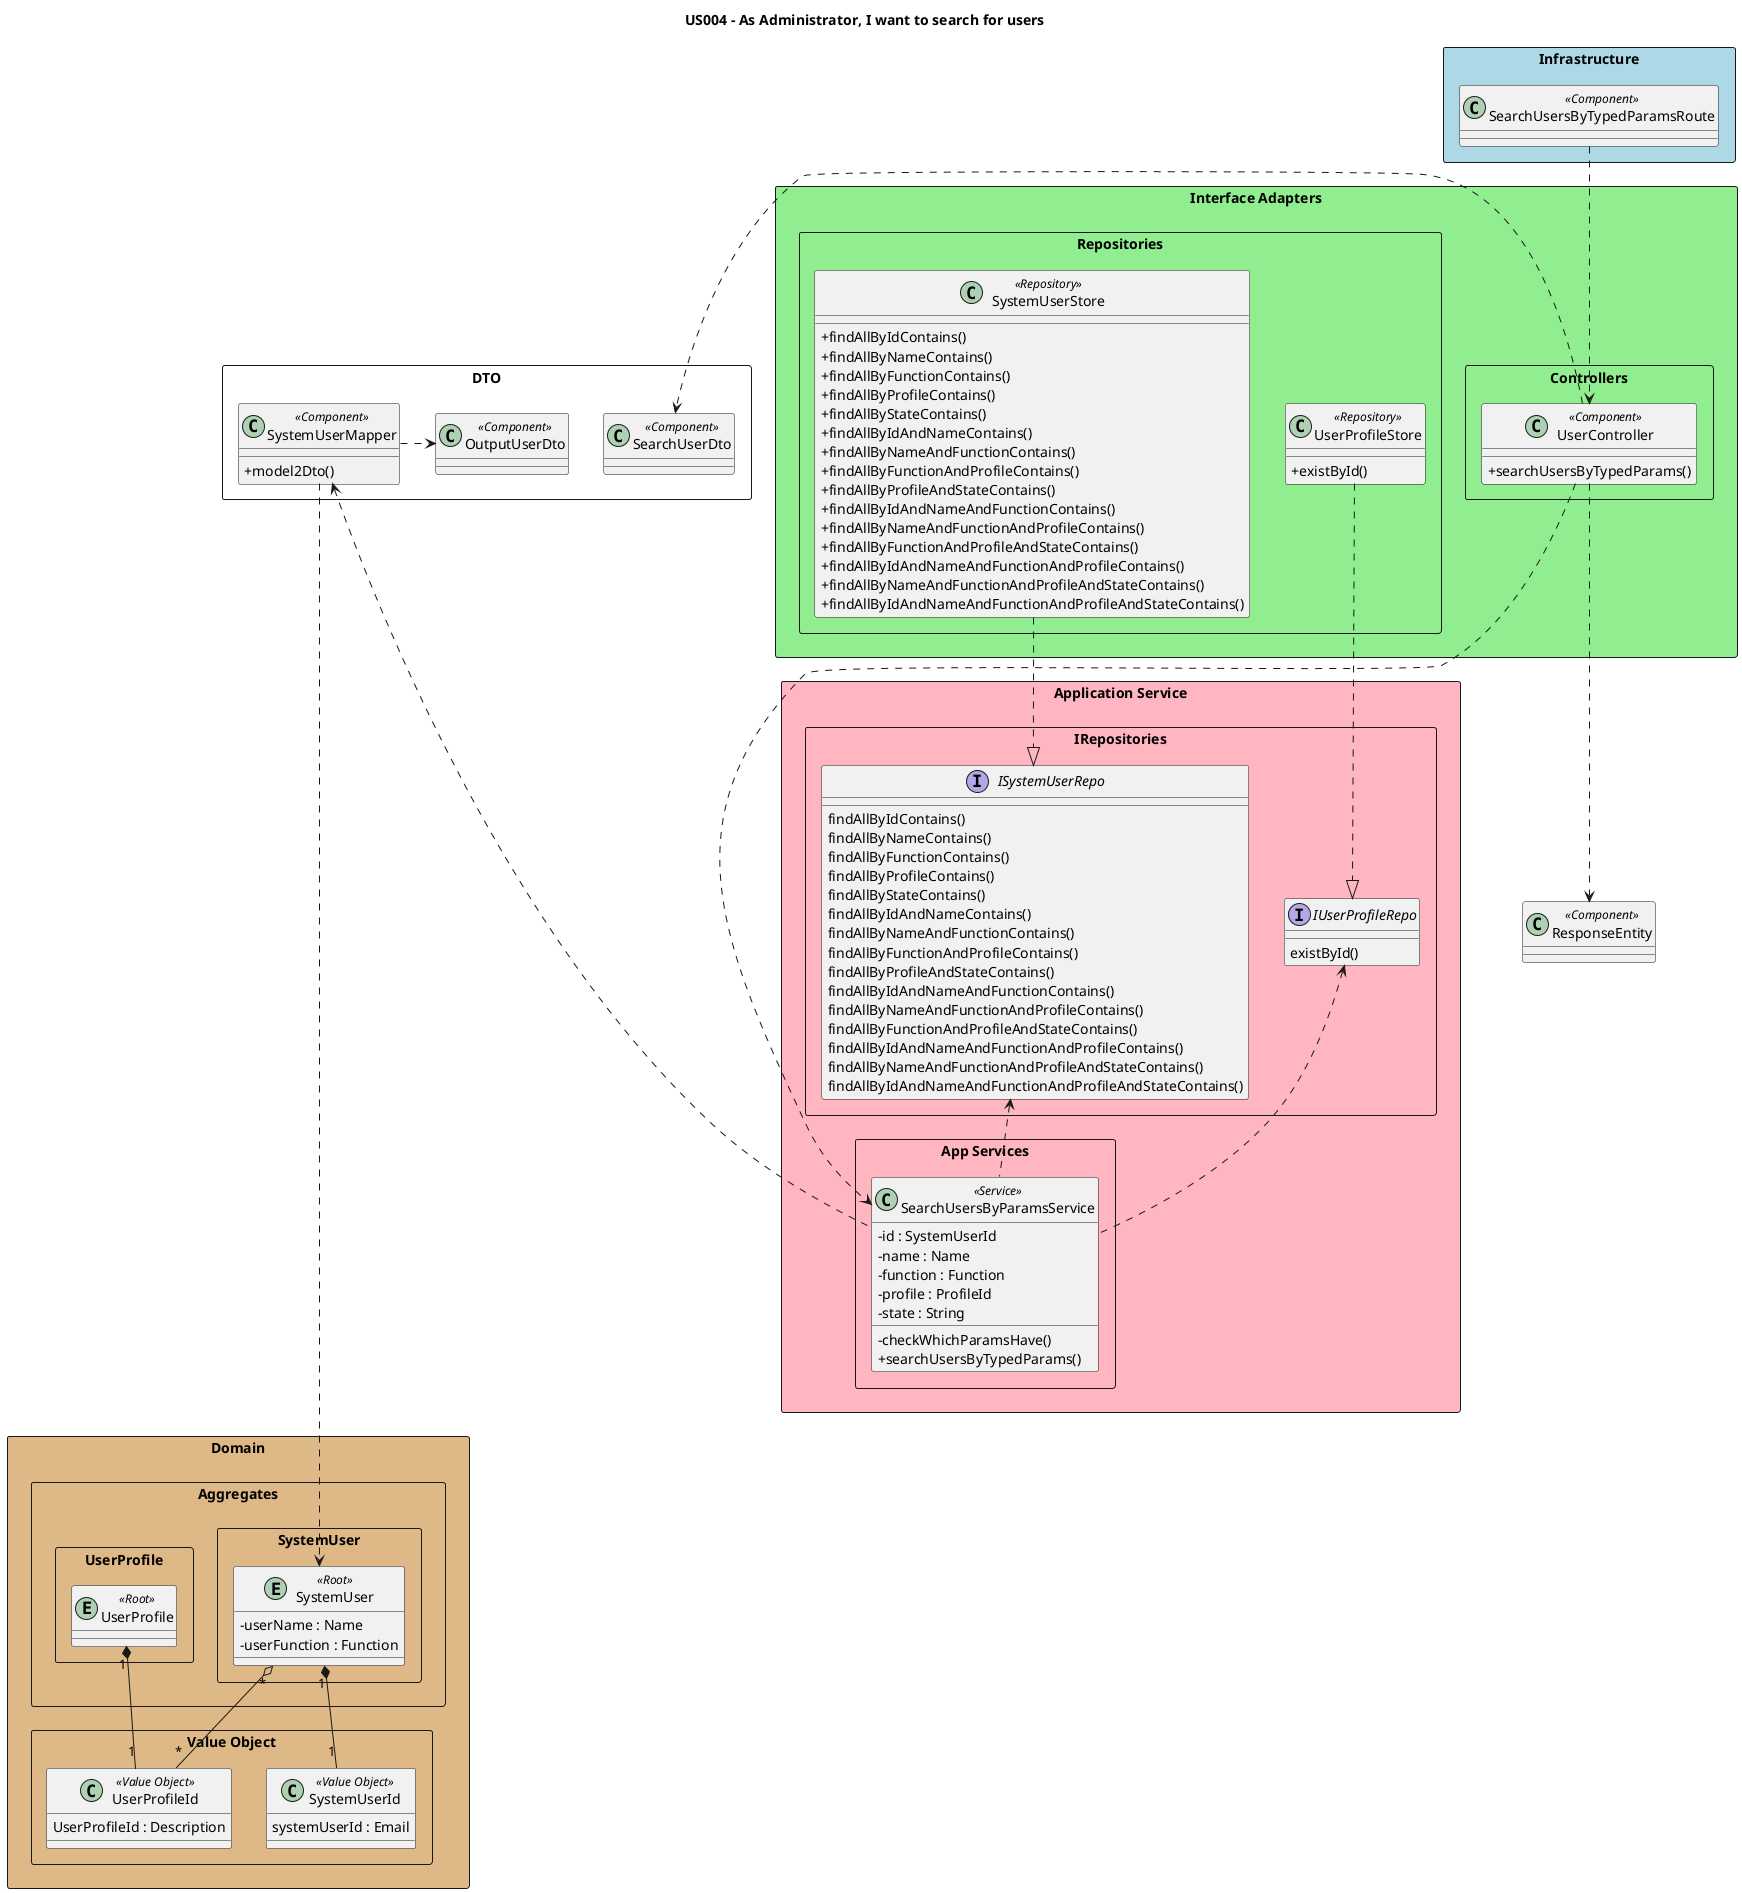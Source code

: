 @startuml
'https://plantuml.com/class-diagram

title US004 - As Administrator, I want to search for users

skinparam classAttributeIconSize 0



package "Infrastructure" <<Rectangle>> #lightblue  {
class "SearchUsersByTypedParamsRoute" as route << Component >>
}

package "Interface Adapters" <<Rectangle>> #lightgreen {
package "Controllers" <<rectangle>>{
class "UserController" as ctrl << Component >> {
+searchUsersByTypedParams()
}
}

package "Repositories" <<rectangle>>{
class "SystemUserStore" as store << Repository >> {
+findAllByIdContains()
+findAllByNameContains()
+findAllByFunctionContains()
+findAllByProfileContains()
+findAllByStateContains()
+findAllByIdAndNameContains()
+findAllByNameAndFunctionContains()
+findAllByFunctionAndProfileContains()
+findAllByProfileAndStateContains()
+findAllByIdAndNameAndFunctionContains()
+findAllByNameAndFunctionAndProfileContains()
+findAllByFunctionAndProfileAndStateContains()
+findAllByIdAndNameAndFunctionAndProfileContains()
+findAllByNameAndFunctionAndProfileAndStateContains()
+findAllByIdAndNameAndFunctionAndProfileAndStateContains()
}
class "UserProfileStore" as uPStore << Repository >> {
+existById()
}
}
}

package "Application Service" <<Rectangle>> #lightpink{
package "App Services" <<rectangle>>{
class "SearchUsersByParamsService" as srv << Service >> {
-id : SystemUserId
-name : Name
-function : Function
-profile : ProfileId
-state : String
-checkWhichParamsHave()
+searchUsersByTypedParams()
}
}
package "IRepositories" <<rectangle>>{
interface "ISystemUserRepo" as repo{
findAllByIdContains()
findAllByNameContains()
findAllByFunctionContains()
findAllByProfileContains()
findAllByStateContains()
findAllByIdAndNameContains()
findAllByNameAndFunctionContains()
findAllByFunctionAndProfileContains()
findAllByProfileAndStateContains()
findAllByIdAndNameAndFunctionContains()
findAllByNameAndFunctionAndProfileContains()
findAllByFunctionAndProfileAndStateContains()
findAllByIdAndNameAndFunctionAndProfileContains()
findAllByNameAndFunctionAndProfileAndStateContains()
findAllByIdAndNameAndFunctionAndProfileAndStateContains()
}
interface "IUserProfileRepo" as uPRepo{
existById()
}
}
}

package "Domain" <<Rectangle>> #burlywood{
package "Aggregates" <<rectangle>>{
package "SystemUser" <<Rectangle>>{
entity "SystemUser" as user << Root >> {
-userName : Name
-userFunction : Function
}
}
package "UserProfile" <<Rectangle>>{
entity "UserProfile" as profile << Root >>
}
}
package "Value Object" <<rectangle>>{
class "SystemUserId" as uId << Value Object >> {
systemUserId : Email
}
class "UserProfileId" as uPId << Value Object >> {
UserProfileId : Description
}
}
}

package "DTO" <<rectangle>>{
class "SystemUserMapper" as map <<Component>> {
+ model2Dto()
}
class "SearchUserDto" as dataDto <<Component>>
class "OutputUserDto" as dto <<Component>>
}
class "ResponseEntity" as json <<Component>>


route .d.> ctrl
ctrl .d..> srv
srv .u.> repo
srv .u.> uPRepo
repo <|.u. store
uPRepo <|.u. uPStore
user "1"*-d-"1" uId
user "*" o-d- "*" uPId
profile "1"*-d-"1" uPId
ctrl .r.> dataDto
ctrl ..> json
srv .u.> map
map .r.> dto
map ....> user

@enduml